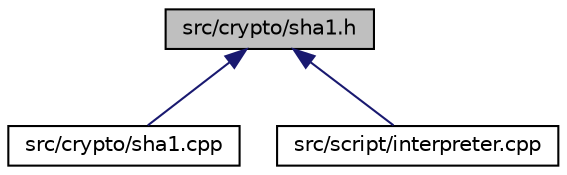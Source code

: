 digraph "src/crypto/sha1.h"
{
  edge [fontname="Helvetica",fontsize="10",labelfontname="Helvetica",labelfontsize="10"];
  node [fontname="Helvetica",fontsize="10",shape=record];
  Node3 [label="src/crypto/sha1.h",height=0.2,width=0.4,color="black", fillcolor="grey75", style="filled", fontcolor="black"];
  Node3 -> Node4 [dir="back",color="midnightblue",fontsize="10",style="solid",fontname="Helvetica"];
  Node4 [label="src/crypto/sha1.cpp",height=0.2,width=0.4,color="black", fillcolor="white", style="filled",URL="$sha1_8cpp.html"];
  Node3 -> Node5 [dir="back",color="midnightblue",fontsize="10",style="solid",fontname="Helvetica"];
  Node5 [label="src/script/interpreter.cpp",height=0.2,width=0.4,color="black", fillcolor="white", style="filled",URL="$interpreter_8cpp.html"];
}
